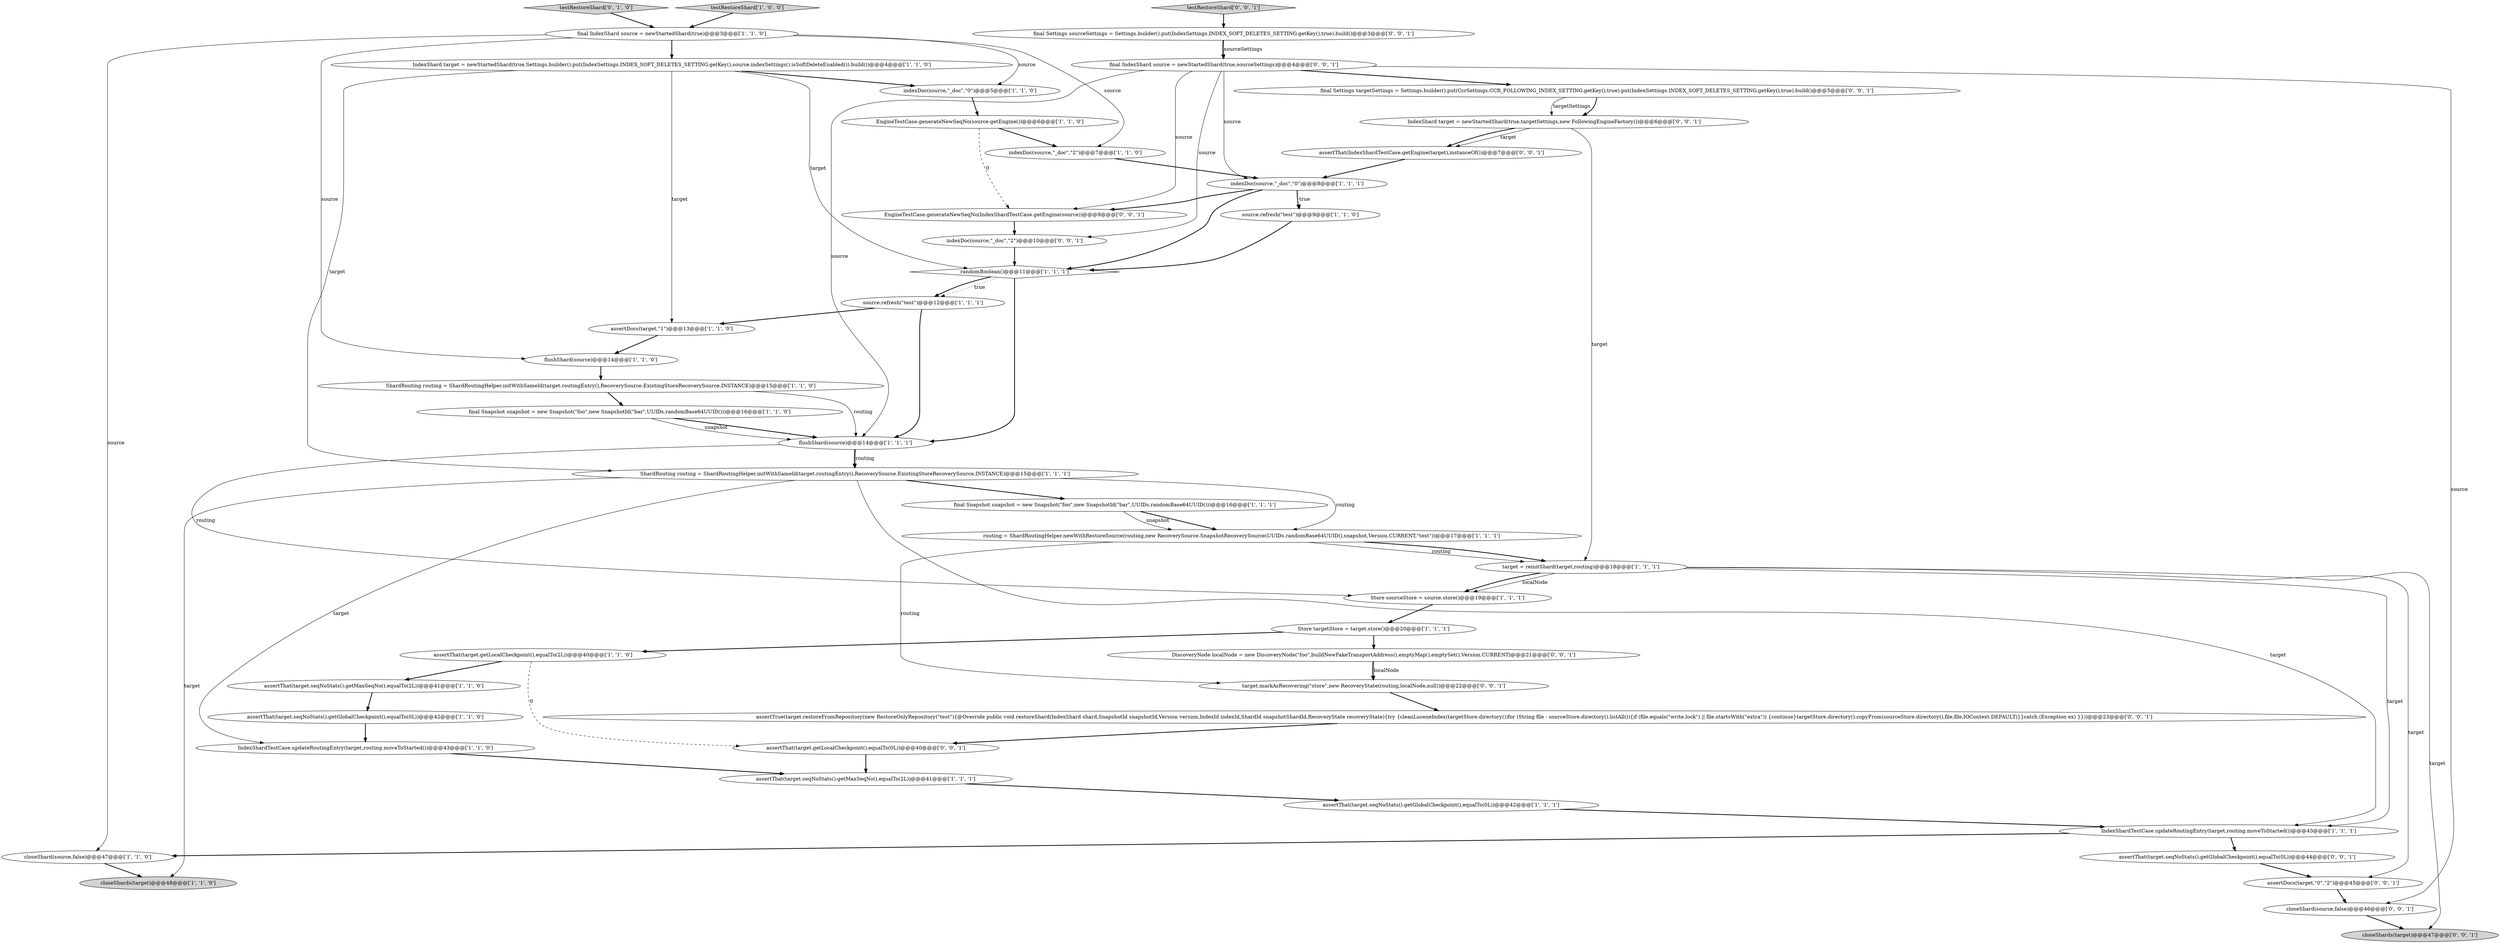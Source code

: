 digraph {
29 [style = filled, label = "assertThat(target.seqNoStats().getMaxSeqNo(),equalTo(2L))@@@41@@@['1', '1', '1']", fillcolor = white, shape = ellipse image = "AAA0AAABBB1BBB"];
46 [style = filled, label = "assertDocs(target,\"0\",\"2\")@@@45@@@['0', '0', '1']", fillcolor = white, shape = ellipse image = "AAA0AAABBB3BBB"];
1 [style = filled, label = "final Snapshot snapshot = new Snapshot(\"foo\",new SnapshotId(\"bar\",UUIDs.randomBase64UUID()))@@@16@@@['1', '1', '0']", fillcolor = white, shape = ellipse image = "AAA0AAABBB1BBB"];
12 [style = filled, label = "testRestoreShard['1', '0', '0']", fillcolor = lightgray, shape = diamond image = "AAA0AAABBB1BBB"];
42 [style = filled, label = "assertThat(IndexShardTestCase.getEngine(target),instanceOf())@@@7@@@['0', '0', '1']", fillcolor = white, shape = ellipse image = "AAA0AAABBB3BBB"];
37 [style = filled, label = "DiscoveryNode localNode = new DiscoveryNode(\"foo\",buildNewFakeTransportAddress(),emptyMap(),emptySet(),Version.CURRENT)@@@21@@@['0', '0', '1']", fillcolor = white, shape = ellipse image = "AAA0AAABBB3BBB"];
38 [style = filled, label = "final Settings sourceSettings = Settings.builder().put(IndexSettings.INDEX_SOFT_DELETES_SETTING.getKey(),true).build()@@@3@@@['0', '0', '1']", fillcolor = white, shape = ellipse image = "AAA0AAABBB3BBB"];
32 [style = filled, label = "final Settings targetSettings = Settings.builder().put(CcrSettings.CCR_FOLLOWING_INDEX_SETTING.getKey(),true).put(IndexSettings.INDEX_SOFT_DELETES_SETTING.getKey(),true).build()@@@5@@@['0', '0', '1']", fillcolor = white, shape = ellipse image = "AAA0AAABBB3BBB"];
2 [style = filled, label = "assertThat(target.seqNoStats().getGlobalCheckpoint(),equalTo(0L))@@@42@@@['1', '1', '0']", fillcolor = white, shape = ellipse image = "AAA0AAABBB1BBB"];
3 [style = filled, label = "EngineTestCase.generateNewSeqNo(source.getEngine())@@@6@@@['1', '1', '0']", fillcolor = white, shape = ellipse image = "AAA0AAABBB1BBB"];
33 [style = filled, label = "assertThat(target.getLocalCheckpoint(),equalTo(0L))@@@40@@@['0', '0', '1']", fillcolor = white, shape = ellipse image = "AAA0AAABBB3BBB"];
16 [style = filled, label = "Store sourceStore = source.store()@@@19@@@['1', '1', '1']", fillcolor = white, shape = ellipse image = "AAA0AAABBB1BBB"];
4 [style = filled, label = "ShardRouting routing = ShardRoutingHelper.initWithSameId(target.routingEntry(),RecoverySource.ExistingStoreRecoverySource.INSTANCE)@@@15@@@['1', '1', '0']", fillcolor = white, shape = ellipse image = "AAA0AAABBB1BBB"];
17 [style = filled, label = "flushShard(source)@@@14@@@['1', '1', '0']", fillcolor = white, shape = ellipse image = "AAA0AAABBB1BBB"];
5 [style = filled, label = "final Snapshot snapshot = new Snapshot(\"foo\",new SnapshotId(\"bar\",UUIDs.randomBase64UUID()))@@@16@@@['1', '1', '1']", fillcolor = white, shape = ellipse image = "AAA0AAABBB1BBB"];
0 [style = filled, label = "flushShard(source)@@@14@@@['1', '1', '1']", fillcolor = white, shape = ellipse image = "AAA0AAABBB1BBB"];
34 [style = filled, label = "final IndexShard source = newStartedShard(true,sourceSettings)@@@4@@@['0', '0', '1']", fillcolor = white, shape = ellipse image = "AAA0AAABBB3BBB"];
22 [style = filled, label = "source.refresh(\"test\")@@@9@@@['1', '1', '0']", fillcolor = white, shape = ellipse image = "AAA0AAABBB1BBB"];
19 [style = filled, label = "closeShard(source,false)@@@47@@@['1', '1', '0']", fillcolor = white, shape = ellipse image = "AAA0AAABBB1BBB"];
39 [style = filled, label = "closeShard(source,false)@@@46@@@['0', '0', '1']", fillcolor = white, shape = ellipse image = "AAA0AAABBB3BBB"];
26 [style = filled, label = "Store targetStore = target.store()@@@20@@@['1', '1', '1']", fillcolor = white, shape = ellipse image = "AAA0AAABBB1BBB"];
36 [style = filled, label = "assertTrue(target.restoreFromRepository(new RestoreOnlyRepository(\"test\"){@Override public void restoreShard(IndexShard shard,SnapshotId snapshotId,Version version,IndexId indexId,ShardId snapshotShardId,RecoveryState recoveryState){try {cleanLuceneIndex(targetStore.directory())for (String file : sourceStore.directory().listAll()){if (file.equals(\"write.lock\") || file.startsWith(\"extra\")) {continue}targetStore.directory().copyFrom(sourceStore.directory(),file,file,IOContext.DEFAULT)}}catch (Exception ex) }}))@@@23@@@['0', '0', '1']", fillcolor = white, shape = ellipse image = "AAA0AAABBB3BBB"];
7 [style = filled, label = "assertDocs(target,\"1\")@@@13@@@['1', '1', '0']", fillcolor = white, shape = ellipse image = "AAA0AAABBB1BBB"];
28 [style = filled, label = "assertThat(target.getLocalCheckpoint(),equalTo(2L))@@@40@@@['1', '1', '0']", fillcolor = white, shape = ellipse image = "AAA0AAABBB1BBB"];
40 [style = filled, label = "IndexShard target = newStartedShard(true,targetSettings,new FollowingEngineFactory())@@@6@@@['0', '0', '1']", fillcolor = white, shape = ellipse image = "AAA0AAABBB3BBB"];
9 [style = filled, label = "closeShards(target)@@@48@@@['1', '1', '0']", fillcolor = lightgray, shape = ellipse image = "AAA0AAABBB1BBB"];
23 [style = filled, label = "indexDoc(source,\"_doc\",\"0\")@@@5@@@['1', '1', '0']", fillcolor = white, shape = ellipse image = "AAA0AAABBB1BBB"];
31 [style = filled, label = "indexDoc(source,\"_doc\",\"2\")@@@10@@@['0', '0', '1']", fillcolor = white, shape = ellipse image = "AAA0AAABBB3BBB"];
10 [style = filled, label = "IndexShardTestCase.updateRoutingEntry(target,routing.moveToStarted())@@@43@@@['1', '1', '0']", fillcolor = white, shape = ellipse image = "AAA0AAABBB1BBB"];
18 [style = filled, label = "target = reinitShard(target,routing)@@@18@@@['1', '1', '1']", fillcolor = white, shape = ellipse image = "AAA0AAABBB1BBB"];
43 [style = filled, label = "closeShards(target)@@@47@@@['0', '0', '1']", fillcolor = lightgray, shape = ellipse image = "AAA0AAABBB3BBB"];
6 [style = filled, label = "assertThat(target.seqNoStats().getGlobalCheckpoint(),equalTo(0L))@@@42@@@['1', '1', '1']", fillcolor = white, shape = ellipse image = "AAA0AAABBB1BBB"];
8 [style = filled, label = "ShardRouting routing = ShardRoutingHelper.initWithSameId(target.routingEntry(),RecoverySource.ExistingStoreRecoverySource.INSTANCE)@@@15@@@['1', '1', '1']", fillcolor = white, shape = ellipse image = "AAA0AAABBB1BBB"];
11 [style = filled, label = "indexDoc(source,\"_doc\",\"0\")@@@8@@@['1', '1', '1']", fillcolor = white, shape = ellipse image = "AAA0AAABBB1BBB"];
27 [style = filled, label = "randomBoolean()@@@11@@@['1', '1', '1']", fillcolor = white, shape = diamond image = "AAA0AAABBB1BBB"];
35 [style = filled, label = "target.markAsRecovering(\"store\",new RecoveryState(routing,localNode,null))@@@22@@@['0', '0', '1']", fillcolor = white, shape = ellipse image = "AAA0AAABBB3BBB"];
30 [style = filled, label = "testRestoreShard['0', '1', '0']", fillcolor = lightgray, shape = diamond image = "AAA0AAABBB2BBB"];
44 [style = filled, label = "testRestoreShard['0', '0', '1']", fillcolor = lightgray, shape = diamond image = "AAA0AAABBB3BBB"];
13 [style = filled, label = "IndexShard target = newStartedShard(true,Settings.builder().put(IndexSettings.INDEX_SOFT_DELETES_SETTING.getKey(),source.indexSettings().isSoftDeleteEnabled()).build())@@@4@@@['1', '1', '0']", fillcolor = white, shape = ellipse image = "AAA0AAABBB1BBB"];
21 [style = filled, label = "final IndexShard source = newStartedShard(true)@@@3@@@['1', '1', '0']", fillcolor = white, shape = ellipse image = "AAA0AAABBB1BBB"];
41 [style = filled, label = "EngineTestCase.generateNewSeqNo(IndexShardTestCase.getEngine(source))@@@9@@@['0', '0', '1']", fillcolor = white, shape = ellipse image = "AAA0AAABBB3BBB"];
45 [style = filled, label = "assertThat(target.seqNoStats().getGlobalCheckpoint(),equalTo(0L))@@@44@@@['0', '0', '1']", fillcolor = white, shape = ellipse image = "AAA0AAABBB3BBB"];
25 [style = filled, label = "routing = ShardRoutingHelper.newWithRestoreSource(routing,new RecoverySource.SnapshotRecoverySource(UUIDs.randomBase64UUID(),snapshot,Version.CURRENT,\"test\"))@@@17@@@['1', '1', '1']", fillcolor = white, shape = ellipse image = "AAA0AAABBB1BBB"];
14 [style = filled, label = "assertThat(target.seqNoStats().getMaxSeqNo(),equalTo(2L))@@@41@@@['1', '1', '0']", fillcolor = white, shape = ellipse image = "AAA0AAABBB1BBB"];
24 [style = filled, label = "source.refresh(\"test\")@@@12@@@['1', '1', '1']", fillcolor = white, shape = ellipse image = "AAA0AAABBB1BBB"];
15 [style = filled, label = "IndexShardTestCase.updateRoutingEntry(target,routing.moveToStarted())@@@43@@@['1', '1', '1']", fillcolor = white, shape = ellipse image = "AAA0AAABBB1BBB"];
20 [style = filled, label = "indexDoc(source,\"_doc\",\"2\")@@@7@@@['1', '1', '0']", fillcolor = white, shape = ellipse image = "AAA0AAABBB1BBB"];
3->41 [style = dashed, label="0"];
18->46 [style = solid, label="target"];
13->27 [style = solid, label="target"];
0->16 [style = solid, label="routing"];
36->33 [style = bold, label=""];
28->14 [style = bold, label=""];
25->18 [style = solid, label="routing"];
34->31 [style = solid, label="source"];
29->6 [style = bold, label=""];
19->9 [style = bold, label=""];
0->8 [style = bold, label=""];
34->32 [style = bold, label=""];
26->28 [style = bold, label=""];
21->13 [style = bold, label=""];
28->33 [style = dashed, label="0"];
27->0 [style = bold, label=""];
18->15 [style = solid, label="target"];
12->21 [style = bold, label=""];
24->0 [style = bold, label=""];
34->39 [style = solid, label="source"];
16->26 [style = bold, label=""];
23->3 [style = bold, label=""];
1->0 [style = bold, label=""];
27->24 [style = dotted, label="true"];
46->39 [style = bold, label=""];
44->38 [style = bold, label=""];
5->25 [style = bold, label=""];
33->29 [style = bold, label=""];
0->8 [style = solid, label="routing"];
31->27 [style = bold, label=""];
26->37 [style = bold, label=""];
45->46 [style = bold, label=""];
1->0 [style = solid, label="snapshot"];
24->7 [style = bold, label=""];
34->41 [style = solid, label="source"];
7->17 [style = bold, label=""];
8->9 [style = solid, label="target"];
8->25 [style = solid, label="routing"];
8->10 [style = solid, label="target"];
25->18 [style = bold, label=""];
37->35 [style = solid, label="localNode"];
8->15 [style = solid, label="target"];
34->11 [style = solid, label="source"];
21->20 [style = solid, label="source"];
21->17 [style = solid, label="source"];
15->19 [style = bold, label=""];
2->10 [style = bold, label=""];
4->0 [style = solid, label="routing"];
6->15 [style = bold, label=""];
21->23 [style = solid, label="source"];
11->41 [style = bold, label=""];
13->8 [style = solid, label="target"];
30->21 [style = bold, label=""];
42->11 [style = bold, label=""];
32->40 [style = bold, label=""];
38->34 [style = bold, label=""];
11->22 [style = bold, label=""];
27->24 [style = bold, label=""];
4->1 [style = bold, label=""];
14->2 [style = bold, label=""];
41->31 [style = bold, label=""];
18->16 [style = solid, label="localNode"];
37->35 [style = bold, label=""];
17->4 [style = bold, label=""];
32->40 [style = solid, label="targetSettings"];
20->11 [style = bold, label=""];
18->16 [style = bold, label=""];
18->43 [style = solid, label="target"];
34->0 [style = solid, label="source"];
15->45 [style = bold, label=""];
25->35 [style = solid, label="routing"];
40->42 [style = solid, label="target"];
13->7 [style = solid, label="target"];
39->43 [style = bold, label=""];
21->19 [style = solid, label="source"];
40->18 [style = solid, label="target"];
38->34 [style = solid, label="sourceSettings"];
5->25 [style = solid, label="snapshot"];
11->22 [style = dotted, label="true"];
3->20 [style = bold, label=""];
8->5 [style = bold, label=""];
22->27 [style = bold, label=""];
10->29 [style = bold, label=""];
13->23 [style = bold, label=""];
35->36 [style = bold, label=""];
40->42 [style = bold, label=""];
11->27 [style = bold, label=""];
}
